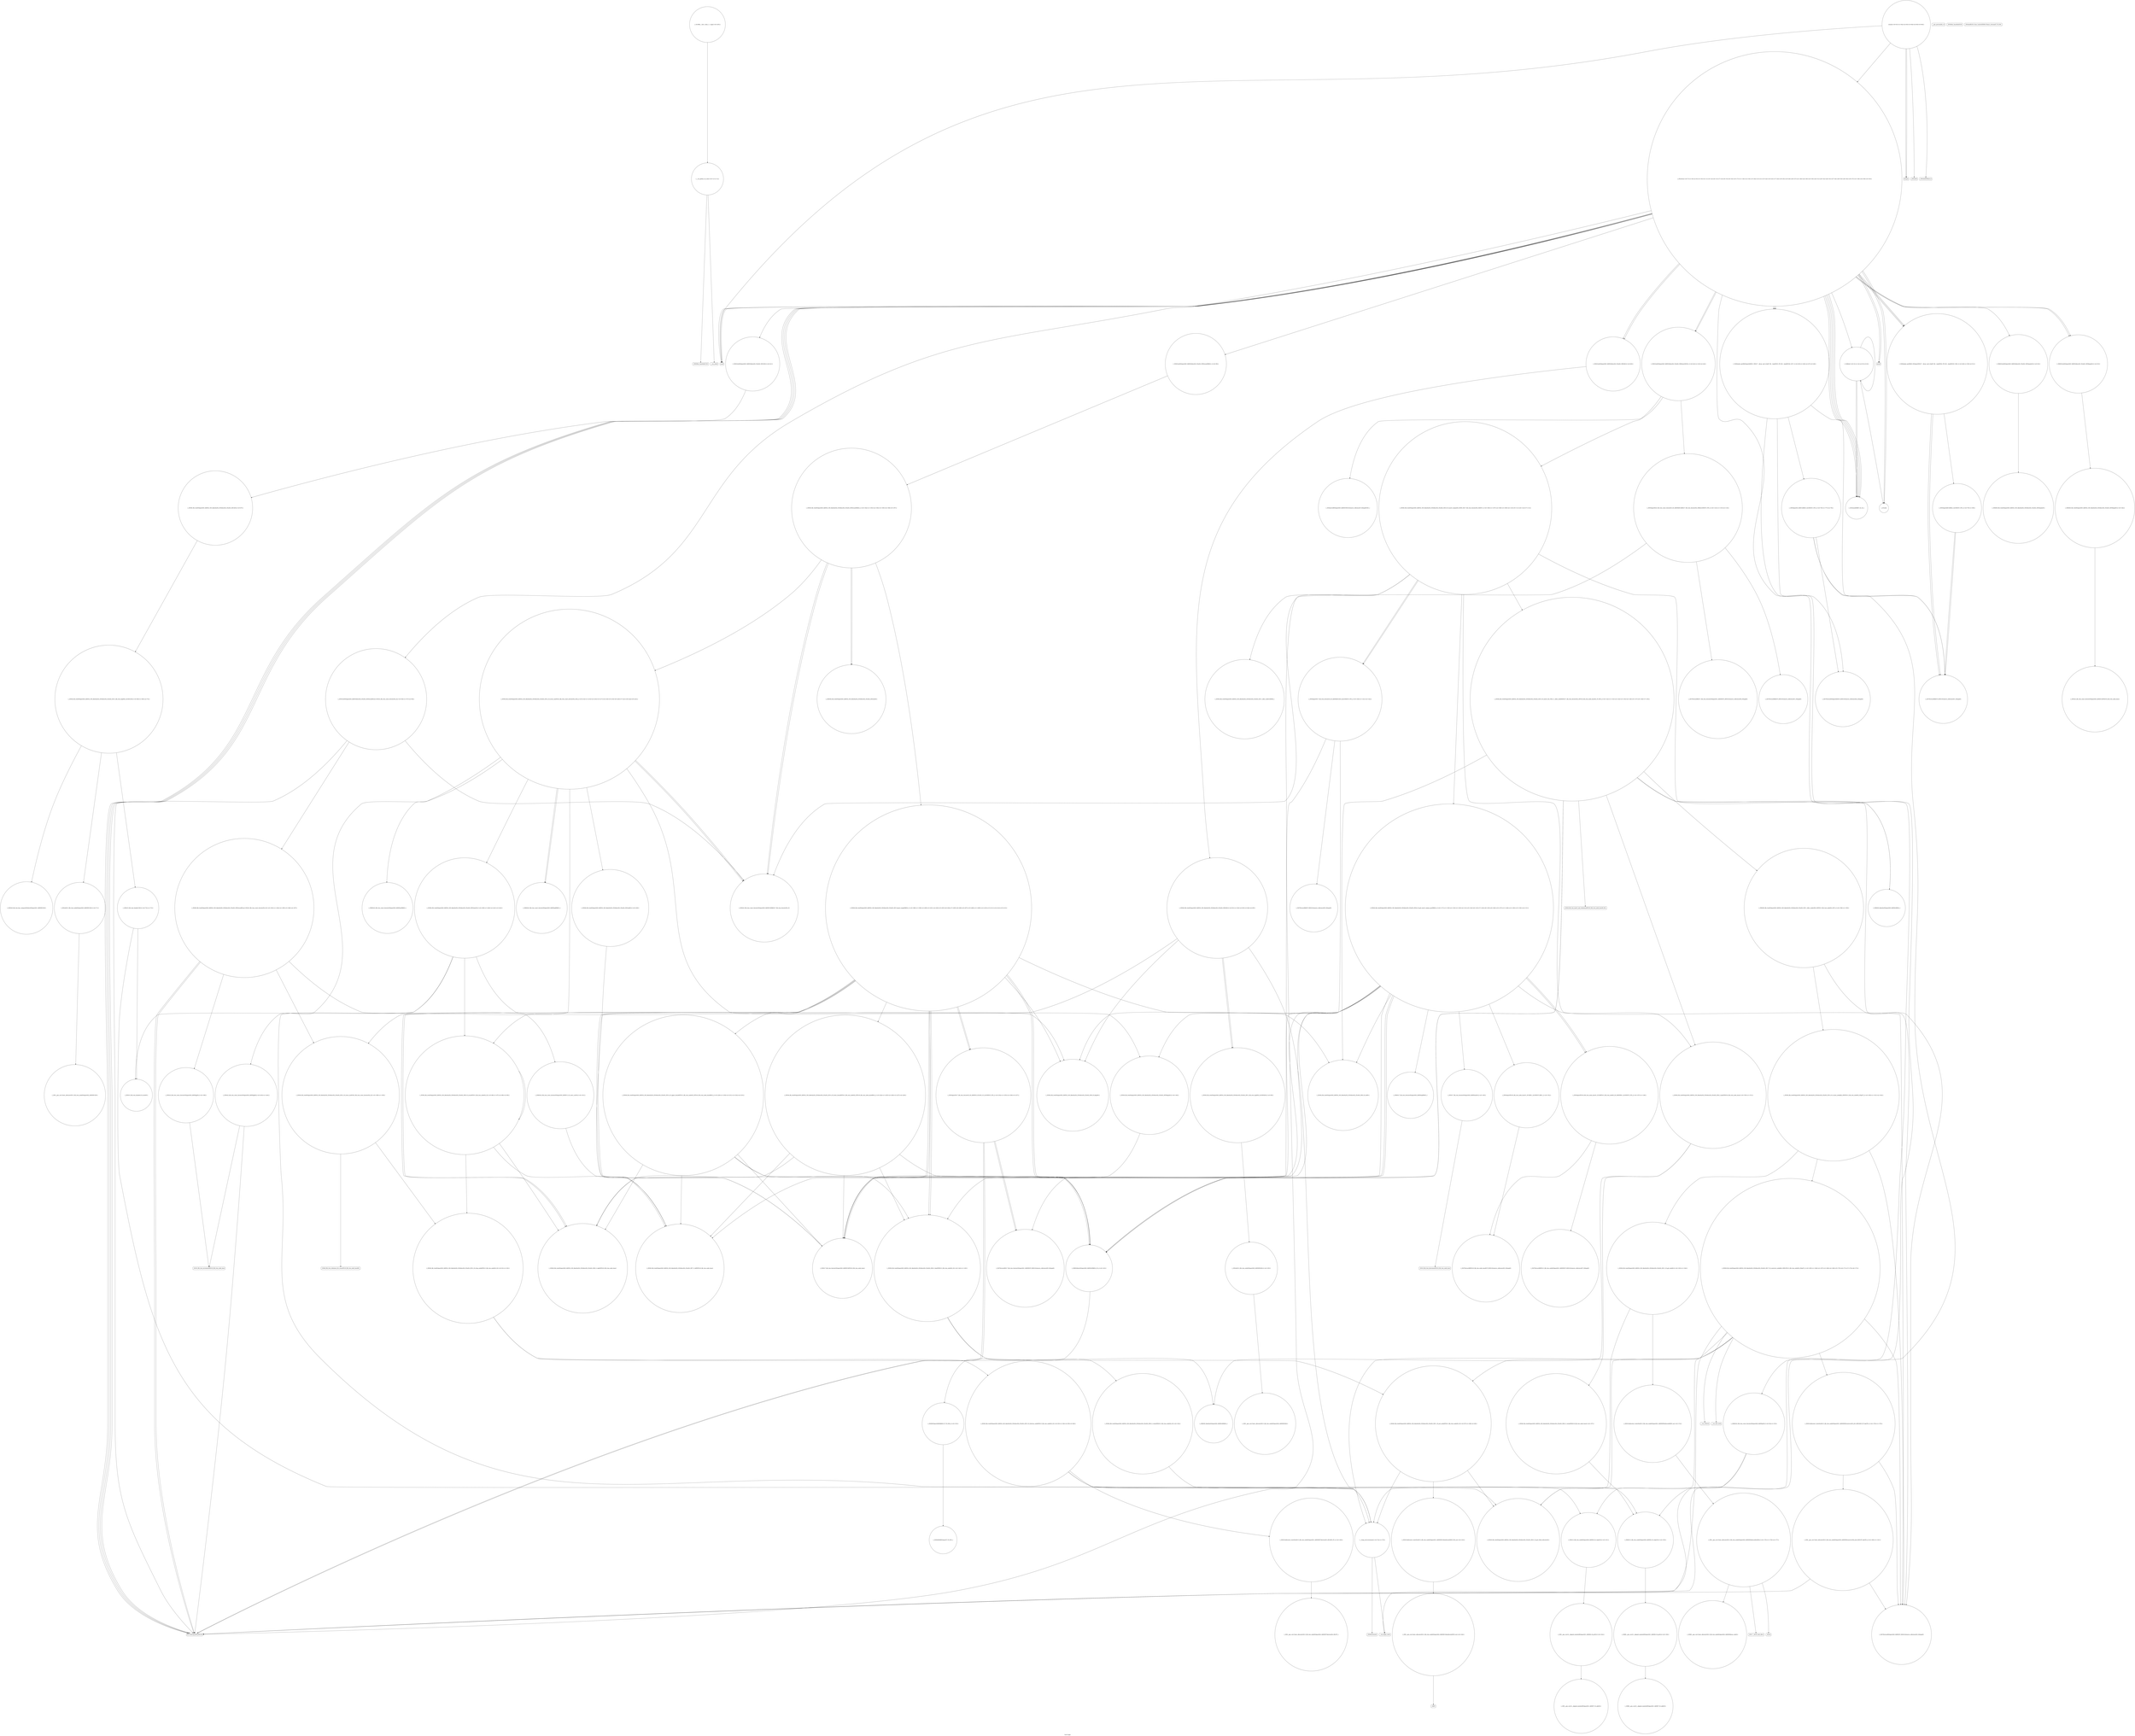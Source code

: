 digraph "Call Graph" {
	label="Call Graph";

	Node0x55f3896c4870 [shape=record,shape=circle,label="{__cxx_global_var_init|{<s0>1|<s1>2}}"];
	Node0x55f3896c4870:s0 -> Node0x55f3896c48f0[color=black];
	Node0x55f3896c4870:s1 -> Node0x55f3899d45a0[color=black];
	Node0x55f3899d8140 [shape=record,shape=circle,label="{_ZNSt8_Rb_treeISt4pairIiS0_IiiEES2_St9_IdentityIS2_ESt4lessIS2_ESaIS2_EE8_S_valueEPKSt18_Rb_tree_node_base|{<s0>157}}"];
	Node0x55f3899d8140:s0 -> Node0x55f3899d7e40[color=black];
	Node0x55f3899d47a0 [shape=record,shape=circle,label="{_Z5solvei|{<s0>7|<s1>8|<s2>9|<s3>10|<s4>11|<s5>12|<s6>13|<s7>14|<s8>15|<s9>16|<s10>17|<s11>18|<s12>19|<s13>20|<s14>21|<s15>22|<s16>23|<s17>24|<s18>25|<s19>26|<s20>27|<s21>28|<s22>29|<s23>30|<s24>31|<s25>32|<s26>33|<s27>34|<s28>35|<s29>36|<s30>37|<s31>38|<s32>39|<s33>40}}"];
	Node0x55f3899d47a0:s0 -> Node0x55f3899d4820[color=black];
	Node0x55f3899d47a0:s1 -> Node0x55f3899d4820[color=black];
	Node0x55f3899d47a0:s2 -> Node0x55f3899d4820[color=black];
	Node0x55f3899d47a0:s3 -> Node0x55f3899d4720[color=black];
	Node0x55f3899d47a0:s4 -> Node0x55f3899d46a0[color=black];
	Node0x55f3899d47a0:s5 -> Node0x55f3899d4620[color=black];
	Node0x55f3899d47a0:s6 -> Node0x55f3899d4720[color=black];
	Node0x55f3899d47a0:s7 -> Node0x55f3899d4720[color=black];
	Node0x55f3899d47a0:s8 -> Node0x55f3899d48a0[color=black];
	Node0x55f3899d47a0:s9 -> Node0x55f3899d4920[color=black];
	Node0x55f3899d47a0:s10 -> Node0x55f3899d4aa0[color=black];
	Node0x55f3899d47a0:s11 -> Node0x55f3899d4a20[color=black];
	Node0x55f3899d47a0:s12 -> Node0x55f3899d4ba0[color=black];
	Node0x55f3899d47a0:s13 -> Node0x55f3899d49a0[color=black];
	Node0x55f3899d47a0:s14 -> Node0x55f3899d4ea0[color=black];
	Node0x55f3899d47a0:s15 -> Node0x55f3899d4c20[color=black];
	Node0x55f3899d47a0:s16 -> Node0x55f3899d4ca0[color=black];
	Node0x55f3899d47a0:s17 -> Node0x55f3899d4d20[color=black];
	Node0x55f3899d47a0:s18 -> Node0x55f3899d4ba0[color=black];
	Node0x55f3899d47a0:s19 -> Node0x55f3899d4ca0[color=black];
	Node0x55f3899d47a0:s20 -> Node0x55f3899d4da0[color=black];
	Node0x55f3899d47a0:s21 -> Node0x55f3899d4620[color=black];
	Node0x55f3899d47a0:s22 -> Node0x55f3899d4720[color=black];
	Node0x55f3899d47a0:s23 -> Node0x55f3899d4720[color=black];
	Node0x55f3899d47a0:s24 -> Node0x55f3899d4aa0[color=black];
	Node0x55f3899d47a0:s25 -> Node0x55f3899d4a20[color=black];
	Node0x55f3899d47a0:s26 -> Node0x55f3899d4ba0[color=black];
	Node0x55f3899d47a0:s27 -> Node0x55f3899d4e20[color=black];
	Node0x55f3899d47a0:s28 -> Node0x55f3899d4aa0[color=black];
	Node0x55f3899d47a0:s29 -> Node0x55f3899d4a20[color=black];
	Node0x55f3899d47a0:s30 -> Node0x55f3899d4ba0[color=black];
	Node0x55f3899d47a0:s31 -> Node0x55f3899d49a0[color=black];
	Node0x55f3899d47a0:s32 -> Node0x55f3899d48a0[color=black];
	Node0x55f3899d47a0:s33 -> Node0x55f3899d4ea0[color=black];
	Node0x55f3899d5ca0 [shape=record,shape=circle,label="{_ZN9__gnu_cxx13new_allocatorISt13_Rb_tree_nodeISt4pairIiS2_IiiEEEE8allocateEmPKv|{<s0>175|<s1>176|<s2>177}}"];
	Node0x55f3899d5ca0:s0 -> Node0x55f3899d5d20[color=black];
	Node0x55f3899d5ca0:s1 -> Node0x55f3899d5da0[color=black];
	Node0x55f3899d5ca0:s2 -> Node0x55f3899d5e20[color=black];
	Node0x55f3899d4b20 [shape=record,shape=Mrecord,label="{__gxx_personality_v0}"];
	Node0x55f3899d6020 [shape=record,shape=circle,label="{_ZN9__gnu_cxx13new_allocatorISt13_Rb_tree_nodeISt4pairIiS2_IiiEEEE9constructIS4_JS4_EEEvPT_DpOT0_|{<s0>180|<s1>181}}"];
	Node0x55f3899d6020:s0 -> Node0x55f3899d7640[color=black];
	Node0x55f3899d6020:s1 -> Node0x55f3899d4ba0[color=black];
	Node0x55f3899d4ea0 [shape=record,shape=circle,label="{_ZNSt3setISt4pairIiS0_IiiEESt4lessIS2_ESaIS2_EED2Ev|{<s0>60}}"];
	Node0x55f3899d4ea0:s0 -> Node0x55f3899d58a0[color=black];
	Node0x55f3899d63a0 [shape=record,shape=circle,label="{_ZNKSt8_Rb_treeISt4pairIiS0_IiiEES2_St9_IdentityIS2_ESt4lessIS2_ESaIS2_EE5beginEv|{<s0>182}}"];
	Node0x55f3899d63a0:s0 -> Node0x55f3899d6420[color=black];
	Node0x55f3899d5220 [shape=record,shape=circle,label="{_ZNSt8_Rb_treeISt4pairIiS0_IiiEES2_St9_IdentityIS2_ESt4lessIS2_ESaIS2_EE13_Rb_tree_implIS6_Lb1EEC2Ev|{<s0>68|<s1>69|<s2>70}}"];
	Node0x55f3899d5220:s0 -> Node0x55f3899d52a0[color=black];
	Node0x55f3899d5220:s1 -> Node0x55f3899d5320[color=black];
	Node0x55f3899d5220:s2 -> Node0x55f3899d53a0[color=black];
	Node0x55f3899d6720 [shape=record,shape=Mrecord,label="{_ZSt28_Rb_tree_rebalance_for_erasePSt18_Rb_tree_node_baseRS_}"];
	Node0x55f3899d55a0 [shape=record,shape=Mrecord,label="{__cxa_begin_catch}"];
	Node0x55f3899d6aa0 [shape=record,shape=circle,label="{_ZNSt4pairISt17_Rb_tree_iteratorIS_IiS_IiiEEES3_EC2IS3_S3_Lb1EEEOT_OT0_|{<s0>234|<s1>235|<s2>236|<s3>237}}"];
	Node0x55f3899d6aa0:s0 -> Node0x55f3899d60a0[color=black];
	Node0x55f3899d6aa0:s1 -> Node0x55f3899d4ba0[color=black];
	Node0x55f3899d6aa0:s2 -> Node0x55f3899d60a0[color=black];
	Node0x55f3899d6aa0:s3 -> Node0x55f3899d4ba0[color=black];
	Node0x55f3899d5920 [shape=record,shape=circle,label="{_ZNSt8_Rb_treeISt4pairIiS0_IiiEES2_St9_IdentityIS2_ESt4lessIS2_ESaIS2_EE8_M_eraseEPSt13_Rb_tree_nodeIS2_E|{<s0>86|<s1>87|<s2>88|<s3>89}}"];
	Node0x55f3899d5920:s0 -> Node0x55f3899d5aa0[color=black];
	Node0x55f3899d5920:s1 -> Node0x55f3899d5920[color=black];
	Node0x55f3899d5920:s2 -> Node0x55f3899d5b20[color=black];
	Node0x55f3899d5920:s3 -> Node0x55f3899d5ba0[color=black];
	Node0x55f3899d6cc0 [shape=record,shape=circle,label="{_ZNSt8_Rb_treeISt4pairIiS0_IiiEES2_St9_IdentityIS2_ESt4lessIS2_ESaIS2_EE11_M_put_nodeEPSt13_Rb_tree_nodeIS2_E|{<s0>97|<s1>98|<s2>99}}"];
	Node0x55f3899d6cc0:s0 -> Node0x55f3899d6dc0[color=black];
	Node0x55f3899d6cc0:s1 -> Node0x55f3899d7040[color=black];
	Node0x55f3899d6cc0:s2 -> Node0x55f3899d5520[color=black];
	Node0x55f3899d7040 [shape=record,shape=circle,label="{_ZNSt16allocator_traitsISaISt13_Rb_tree_nodeISt4pairIiS1_IiiEEEEE10deallocateERS5_PS4_m|{<s0>103}}"];
	Node0x55f3899d7040:s0 -> Node0x55f3899d70c0[color=black];
	Node0x55f3899d73c0 [shape=record,shape=circle,label="{_ZNSt4pairISt23_Rb_tree_const_iteratorIS_IiS_IiiEEEbEC2IRSt17_Rb_tree_iteratorIS2_ERbLb1EEEOT_OT0_|{<s0>114|<s1>115|<s2>116}}"];
	Node0x55f3899d73c0:s0 -> Node0x55f3899d61a0[color=black];
	Node0x55f3899d73c0:s1 -> Node0x55f3899d6220[color=black];
	Node0x55f3899d73c0:s2 -> Node0x55f3899d62a0[color=black];
	Node0x55f3899d7740 [shape=record,shape=circle,label="{_ZNSt17_Rb_tree_iteratorISt4pairIiS0_IiiEEEC2EPSt18_Rb_tree_node_base}"];
	Node0x55f3899d7ac0 [shape=record,shape=circle,label="{_ZNSt17_Rb_tree_iteratorISt4pairIiS0_IiiEEEmmEv|{<s0>149}}"];
	Node0x55f3899d7ac0:s0 -> Node0x55f3899d80c0[color=black];
	Node0x55f3899d7e40 [shape=record,shape=circle,label="{_ZNKSt13_Rb_tree_nodeISt4pairIiS0_IiiEEE9_M_valptrEv|{<s0>155}}"];
	Node0x55f3899d7e40:s0 -> Node0x55f3899d7ec0[color=black];
	Node0x55f3896c48f0 [shape=record,shape=Mrecord,label="{_ZNSt8ios_base4InitC1Ev}"];
	Node0x55f3899d81c0 [shape=record,shape=circle,label="{_ZNKSt8_Rb_treeISt4pairIiS0_IiiEES2_St9_IdentityIS2_ESt4lessIS2_ESaIS2_EE11_Alloc_nodeclIS2_EEPSt13_Rb_tree_nodeIS2_EOT_|{<s0>158|<s1>159}}"];
	Node0x55f3899d81c0:s0 -> Node0x55f3899d7640[color=black];
	Node0x55f3899d81c0:s1 -> Node0x55f3899d82c0[color=black];
	Node0x55f3899d4820 [shape=record,shape=Mrecord,label="{scanf}"];
	Node0x55f3899d5d20 [shape=record,shape=circle,label="{_ZNK9__gnu_cxx13new_allocatorISt13_Rb_tree_nodeISt4pairIiS2_IiiEEEE8max_sizeEv}"];
	Node0x55f3899d4ba0 [shape=record,shape=Mrecord,label="{llvm.memcpy.p0i8.p0i8.i64}"];
	Node0x55f3899d60a0 [shape=record,shape=circle,label="{_ZSt7forwardISt17_Rb_tree_iteratorISt4pairIiS1_IiiEEEEOT_RNSt16remove_referenceIS5_E4typeE}"];
	Node0x55f3899d4f20 [shape=record,shape=circle,label="{main|{<s0>61|<s1>62|<s2>63|<s3>64|<s4>65|<s5>66}}"];
	Node0x55f3899d4f20:s0 -> Node0x55f3899d4fa0[color=black];
	Node0x55f3899d4f20:s1 -> Node0x55f3899d4fa0[color=black];
	Node0x55f3899d4f20:s2 -> Node0x55f3899d4820[color=black];
	Node0x55f3899d4f20:s3 -> Node0x55f3899d47a0[color=black];
	Node0x55f3899d4f20:s4 -> Node0x55f3899d5020[color=black];
	Node0x55f3899d4f20:s5 -> Node0x55f3899d50a0[color=black];
	Node0x55f3899d6420 [shape=record,shape=circle,label="{_ZNSt23_Rb_tree_const_iteratorISt4pairIiS0_IiiEEEC2EPKSt18_Rb_tree_node_base}"];
	Node0x55f3899d52a0 [shape=record,shape=circle,label="{_ZNSaISt13_Rb_tree_nodeISt4pairIiS0_IiiEEEEC2Ev|{<s0>71}}"];
	Node0x55f3899d52a0:s0 -> Node0x55f3899d5420[color=black];
	Node0x55f3899d67a0 [shape=record,shape=circle,label="{_ZNSt8_Rb_treeISt4pairIiS0_IiiEES2_St9_IdentityIS2_ESt4lessIS2_ESaIS2_EE5eraseERKS2_|{<s0>192|<s1>193|<s2>194|<s3>195|<s4>196|<s5>197}}"];
	Node0x55f3899d67a0:s0 -> Node0x55f3899d6820[color=black];
	Node0x55f3899d67a0:s1 -> Node0x55f3899d68a0[color=black];
	Node0x55f3899d67a0:s2 -> Node0x55f3899d6220[color=black];
	Node0x55f3899d67a0:s3 -> Node0x55f3899d6220[color=black];
	Node0x55f3899d67a0:s4 -> Node0x55f3899d6920[color=black];
	Node0x55f3899d67a0:s5 -> Node0x55f3899d68a0[color=black];
	Node0x55f3899d5620 [shape=record,shape=Mrecord,label="{_ZSt9terminatev}"];
	Node0x55f3899d6b20 [shape=record,shape=circle,label="{_ZNKSt23_Rb_tree_const_iteratorISt4pairIiS0_IiiEEEeqERKS3_}"];
	Node0x55f3899d59a0 [shape=record,shape=circle,label="{_ZNSt8_Rb_treeISt4pairIiS0_IiiEES2_St9_IdentityIS2_ESt4lessIS2_ESaIS2_EE8_M_beginEv}"];
	Node0x55f3899d6d40 [shape=record,shape=circle,label="{_ZNSt16allocator_traitsISaISt13_Rb_tree_nodeISt4pairIiS1_IiiEEEEE7destroyIS3_EEvRS5_PT_|{<s0>100}}"];
	Node0x55f3899d6d40:s0 -> Node0x55f3899d6ec0[color=black];
	Node0x55f3899d70c0 [shape=record,shape=circle,label="{_ZN9__gnu_cxx13new_allocatorISt13_Rb_tree_nodeISt4pairIiS2_IiiEEEE10deallocateEPS5_m|{<s0>104}}"];
	Node0x55f3899d70c0:s0 -> Node0x55f3899d7140[color=black];
	Node0x55f3899d7440 [shape=record,shape=circle,label="{_ZNSt8_Rb_treeISt4pairIiS0_IiiEES2_St9_IdentityIS2_ESt4lessIS2_ESaIS2_EE24_M_get_insert_unique_posERKS2_|{<s0>117|<s1>118|<s2>119|<s3>120|<s4>121|<s5>122|<s6>123|<s7>124|<s8>125|<s9>126|<s10>127|<s11>128|<s12>129|<s13>130|<s14>131}}"];
	Node0x55f3899d7440:s0 -> Node0x55f3899d59a0[color=black];
	Node0x55f3899d7440:s1 -> Node0x55f3899d77c0[color=black];
	Node0x55f3899d7440:s2 -> Node0x55f3899d78c0[color=black];
	Node0x55f3899d7440:s3 -> Node0x55f3899d7840[color=black];
	Node0x55f3899d7440:s4 -> Node0x55f3899d5b20[color=black];
	Node0x55f3899d7440:s5 -> Node0x55f3899d5aa0[color=black];
	Node0x55f3899d7440:s6 -> Node0x55f3899d7740[color=black];
	Node0x55f3899d7440:s7 -> Node0x55f3899d79c0[color=black];
	Node0x55f3899d7440:s8 -> Node0x55f3899d7940[color=black];
	Node0x55f3899d7440:s9 -> Node0x55f3899d7a40[color=black];
	Node0x55f3899d7440:s10 -> Node0x55f3899d7ac0[color=black];
	Node0x55f3899d7440:s11 -> Node0x55f3899d7b40[color=black];
	Node0x55f3899d7440:s12 -> Node0x55f3899d7840[color=black];
	Node0x55f3899d7440:s13 -> Node0x55f3899d7a40[color=black];
	Node0x55f3899d7440:s14 -> Node0x55f3899d7bc0[color=black];
	Node0x55f3899d77c0 [shape=record,shape=circle,label="{_ZNSt8_Rb_treeISt4pairIiS0_IiiEES2_St9_IdentityIS2_ESt4lessIS2_ESaIS2_EE6_M_endEv}"];
	Node0x55f3899d7b40 [shape=record,shape=circle,label="{_ZNSt8_Rb_treeISt4pairIiS0_IiiEES2_St9_IdentityIS2_ESt4lessIS2_ESaIS2_EE6_S_keyEPKSt18_Rb_tree_node_base|{<s0>150|<s1>151}}"];
	Node0x55f3899d7b40:s0 -> Node0x55f3899d8140[color=black];
	Node0x55f3899d7b40:s1 -> Node0x55f3899d7d40[color=black];
	Node0x55f3899d7ec0 [shape=record,shape=circle,label="{_ZNK9__gnu_cxx16__aligned_membufISt4pairIiS1_IiiEEE6_M_ptrEv|{<s0>156}}"];
	Node0x55f3899d7ec0:s0 -> Node0x55f3899d7f40[color=black];
	Node0x55f3899d4520 [shape=record,shape=Mrecord,label="{_ZNSt8ios_base4InitD1Ev}"];
	Node0x55f3899d8240 [shape=record,shape=Mrecord,label="{_ZSt29_Rb_tree_insert_and_rebalancebPSt18_Rb_tree_node_baseS0_RS_}"];
	Node0x55f3899d48a0 [shape=record,shape=Mrecord,label="{printf}"];
	Node0x55f3899d5da0 [shape=record,shape=Mrecord,label="{_ZSt17__throw_bad_allocv}"];
	Node0x55f3899d4c20 [shape=record,shape=circle,label="{_ZNKSt3setISt4pairIiS0_IiiEESt4lessIS2_ESaIS2_EE5emptyEv|{<s0>52}}"];
	Node0x55f3899d4c20:s0 -> Node0x55f3899d6320[color=black];
	Node0x55f3899d6120 [shape=record,shape=circle,label="{_ZSt7forwardIbEOT_RNSt16remove_referenceIS0_E4typeE}"];
	Node0x55f3899d4fa0 [shape=record,shape=Mrecord,label="{freopen}"];
	Node0x55f3899d64a0 [shape=record,shape=circle,label="{_ZNSt8_Rb_treeISt4pairIiS0_IiiEES2_St9_IdentityIS2_ESt4lessIS2_ESaIS2_EE5eraseB5cxx11ESt23_Rb_tree_const_iteratorIS2_E|{<s0>183|<s1>184|<s2>185|<s3>186|<s4>187}}"];
	Node0x55f3899d64a0:s0 -> Node0x55f3899d4ba0[color=black];
	Node0x55f3899d64a0:s1 -> Node0x55f3899d6520[color=black];
	Node0x55f3899d64a0:s2 -> Node0x55f3899d4ba0[color=black];
	Node0x55f3899d64a0:s3 -> Node0x55f3899d65a0[color=black];
	Node0x55f3899d64a0:s4 -> Node0x55f3899d6620[color=black];
	Node0x55f3899d5320 [shape=record,shape=circle,label="{_ZNSt20_Rb_tree_key_compareISt4lessISt4pairIiS1_IiiEEEEC2Ev}"];
	Node0x55f3899d6820 [shape=record,shape=circle,label="{_ZNSt8_Rb_treeISt4pairIiS0_IiiEES2_St9_IdentityIS2_ESt4lessIS2_ESaIS2_EE11equal_rangeERKS2_|{<s0>198|<s1>199|<s2>200|<s3>201|<s4>202|<s5>203|<s6>204|<s7>205|<s8>206|<s9>207|<s10>208|<s11>209|<s12>210|<s13>211|<s14>212|<s15>213}}"];
	Node0x55f3899d6820:s0 -> Node0x55f3899d59a0[color=black];
	Node0x55f3899d6820:s1 -> Node0x55f3899d77c0[color=black];
	Node0x55f3899d6820:s2 -> Node0x55f3899d78c0[color=black];
	Node0x55f3899d6820:s3 -> Node0x55f3899d7840[color=black];
	Node0x55f3899d6820:s4 -> Node0x55f3899d5aa0[color=black];
	Node0x55f3899d6820:s5 -> Node0x55f3899d78c0[color=black];
	Node0x55f3899d6820:s6 -> Node0x55f3899d7840[color=black];
	Node0x55f3899d6820:s7 -> Node0x55f3899d5b20[color=black];
	Node0x55f3899d6820:s8 -> Node0x55f3899d5b20[color=black];
	Node0x55f3899d6820:s9 -> Node0x55f3899d5aa0[color=black];
	Node0x55f3899d6820:s10 -> Node0x55f3899d69a0[color=black];
	Node0x55f3899d6820:s11 -> Node0x55f3899d6a20[color=black];
	Node0x55f3899d6820:s12 -> Node0x55f3899d6aa0[color=black];
	Node0x55f3899d6820:s13 -> Node0x55f3899d7740[color=black];
	Node0x55f3899d6820:s14 -> Node0x55f3899d7740[color=black];
	Node0x55f3899d6820:s15 -> Node0x55f3899d6aa0[color=black];
	Node0x55f3899d56a0 [shape=record,shape=circle,label="{_ZSt7forwardIRiEOT_RNSt16remove_referenceIS1_E4typeE}"];
	Node0x55f3899d6ba0 [shape=record,shape=circle,label="{_ZNSt8_Rb_treeISt4pairIiS0_IiiEES2_St9_IdentityIS2_ESt4lessIS2_ESaIS2_EE3endEv|{<s0>238}}"];
	Node0x55f3899d6ba0:s0 -> Node0x55f3899d7740[color=black];
	Node0x55f3899d5a20 [shape=record,shape=circle,label="{_ZNSt8_Rb_treeISt4pairIiS0_IiiEES2_St9_IdentityIS2_ESt4lessIS2_ESaIS2_EE13_Rb_tree_implIS6_Lb1EED2Ev|{<s0>90}}"];
	Node0x55f3899d5a20:s0 -> Node0x55f3899d71c0[color=black];
	Node0x55f3899d6dc0 [shape=record,shape=circle,label="{_ZNSt8_Rb_treeISt4pairIiS0_IiiEES2_St9_IdentityIS2_ESt4lessIS2_ESaIS2_EE21_M_get_Node_allocatorEv}"];
	Node0x55f3899d7140 [shape=record,shape=Mrecord,label="{_ZdlPv}"];
	Node0x55f3899d74c0 [shape=record,shape=circle,label="{_ZNKSt9_IdentityISt4pairIiS0_IiiEEEclERS2_}"];
	Node0x55f3899d7840 [shape=record,shape=circle,label="{_ZNKSt4lessISt4pairIiS0_IiiEEEclERKS2_S5_|{<s0>143}}"];
	Node0x55f3899d7840:s0 -> Node0x55f3899d7c40[color=black];
	Node0x55f3899d7bc0 [shape=record,shape=circle,label="{_ZNSt4pairIPSt18_Rb_tree_node_baseS1_EC2IRS1_Lb1EEEOT_RKS1_|{<s0>152}}"];
	Node0x55f3899d7bc0:s0 -> Node0x55f3899d8040[color=black];
	Node0x55f3899d7f40 [shape=record,shape=circle,label="{_ZNK9__gnu_cxx16__aligned_membufISt4pairIiS1_IiiEEE7_M_addrEv}"];
	Node0x55f3899d45a0 [shape=record,shape=Mrecord,label="{__cxa_atexit}"];
	Node0x55f3899d82c0 [shape=record,shape=circle,label="{_ZNSt8_Rb_treeISt4pairIiS0_IiiEES2_St9_IdentityIS2_ESt4lessIS2_ESaIS2_EE14_M_create_nodeIJS2_EEEPSt13_Rb_tree_nodeIS2_EDpOT_|{<s0>160|<s1>161|<s2>162}}"];
	Node0x55f3899d82c0:s0 -> Node0x55f3899d8340[color=black];
	Node0x55f3899d82c0:s1 -> Node0x55f3899d7640[color=black];
	Node0x55f3899d82c0:s2 -> Node0x55f3899d83c0[color=black];
	Node0x55f3899d4920 [shape=record,shape=circle,label="{_ZNSt3setISt4pairIiS0_IiiEESt4lessIS2_ESaIS2_EEC2Ev|{<s0>41}}"];
	Node0x55f3899d4920:s0 -> Node0x55f3899d51a0[color=black];
	Node0x55f3899d5e20 [shape=record,shape=Mrecord,label="{_Znwm}"];
	Node0x55f3899d4ca0 [shape=record,shape=circle,label="{_ZNKSt3setISt4pairIiS0_IiiEESt4lessIS2_ESaIS2_EE5beginEv|{<s0>53}}"];
	Node0x55f3899d4ca0:s0 -> Node0x55f3899d63a0[color=black];
	Node0x55f3899d61a0 [shape=record,shape=circle,label="{_ZSt7forwardIRSt17_Rb_tree_iteratorISt4pairIiS1_IiiEEEEOT_RNSt16remove_referenceIS6_E4typeE}"];
	Node0x55f3899d5020 [shape=record,shape=Mrecord,label="{_ZNSolsEi}"];
	Node0x55f3899d6520 [shape=record,shape=circle,label="{_ZNSt23_Rb_tree_const_iteratorISt4pairIiS0_IiiEEEppEv|{<s0>188}}"];
	Node0x55f3899d6520:s0 -> Node0x55f3899d66a0[color=black];
	Node0x55f3899d53a0 [shape=record,shape=circle,label="{_ZNSt15_Rb_tree_headerC2Ev|{<s0>72|<s1>73}}"];
	Node0x55f3899d53a0:s0 -> Node0x55f3899d54a0[color=black];
	Node0x55f3899d53a0:s1 -> Node0x55f3899d5520[color=black];
	Node0x55f3899d68a0 [shape=record,shape=circle,label="{_ZNKSt8_Rb_treeISt4pairIiS0_IiiEES2_St9_IdentityIS2_ESt4lessIS2_ESaIS2_EE4sizeEv}"];
	Node0x55f3899d5720 [shape=record,shape=circle,label="{_ZSt7forwardISt4pairIiiEEOT_RNSt16remove_referenceIS2_E4typeE}"];
	Node0x55f3899da460 [shape=record,shape=circle,label="{_ZNSt8_Rb_treeISt4pairIiS0_IiiEES2_St9_IdentityIS2_ESt4lessIS2_ESaIS2_EE5clearEv|{<s0>239|<s1>240|<s2>241|<s3>242}}"];
	Node0x55f3899da460:s0 -> Node0x55f3899d59a0[color=black];
	Node0x55f3899da460:s1 -> Node0x55f3899d5920[color=black];
	Node0x55f3899da460:s2 -> Node0x55f3899d54a0[color=black];
	Node0x55f3899da460:s3 -> Node0x55f3899d5520[color=black];
	Node0x55f3899d5aa0 [shape=record,shape=circle,label="{_ZNSt8_Rb_treeISt4pairIiS0_IiiEES2_St9_IdentityIS2_ESt4lessIS2_ESaIS2_EE8_S_rightEPSt18_Rb_tree_node_base}"];
	Node0x55f3899d6e40 [shape=record,shape=circle,label="{_ZNSt13_Rb_tree_nodeISt4pairIiS0_IiiEEE9_M_valptrEv|{<s0>101}}"];
	Node0x55f3899d6e40:s0 -> Node0x55f3899d6f40[color=black];
	Node0x55f3899d71c0 [shape=record,shape=circle,label="{_ZNSaISt13_Rb_tree_nodeISt4pairIiS0_IiiEEEED2Ev|{<s0>105}}"];
	Node0x55f3899d71c0:s0 -> Node0x55f3899d7240[color=black];
	Node0x55f3899d7540 [shape=record,shape=circle,label="{_ZNSt8_Rb_treeISt4pairIiS0_IiiEES2_St9_IdentityIS2_ESt4lessIS2_ESaIS2_EE11_Alloc_nodeC2ERS8_}"];
	Node0x55f3899d78c0 [shape=record,shape=circle,label="{_ZNSt8_Rb_treeISt4pairIiS0_IiiEES2_St9_IdentityIS2_ESt4lessIS2_ESaIS2_EE6_S_keyEPKSt13_Rb_tree_nodeIS2_E|{<s0>144|<s1>145}}"];
	Node0x55f3899d78c0:s0 -> Node0x55f3899d7dc0[color=black];
	Node0x55f3899d78c0:s1 -> Node0x55f3899d7d40[color=black];
	Node0x55f3899d7c40 [shape=record,shape=circle,label="{_ZStltIiSt4pairIiiEEbRKS0_IT_T0_ES6_|{<s0>153}}"];
	Node0x55f3899d7c40:s0 -> Node0x55f3899d7cc0[color=black];
	Node0x55f3899d7fc0 [shape=record,shape=circle,label="{_ZSt7forwardIRPSt13_Rb_tree_nodeISt4pairIiS1_IiiEEEEOT_RNSt16remove_referenceIS7_E4typeE}"];
	Node0x55f3899d4620 [shape=record,shape=circle,label="{_Z3valii}"];
	Node0x55f3899d8340 [shape=record,shape=circle,label="{_ZNSt8_Rb_treeISt4pairIiS0_IiiEES2_St9_IdentityIS2_ESt4lessIS2_ESaIS2_EE11_M_get_nodeEv|{<s0>163|<s1>164}}"];
	Node0x55f3899d8340:s0 -> Node0x55f3899d6dc0[color=black];
	Node0x55f3899d8340:s1 -> Node0x55f3899d5c20[color=black];
	Node0x55f3899d49a0 [shape=record,shape=circle,label="{_ZNSt3setISt4pairIiS0_IiiEESt4lessIS2_ESaIS2_EE6insertEOS2_|{<s0>42|<s1>43|<s2>44}}"];
	Node0x55f3899d49a0:s0 -> Node0x55f3899d7340[color=black];
	Node0x55f3899d49a0:s1 -> Node0x55f3899d72c0[color=black];
	Node0x55f3899d49a0:s2 -> Node0x55f3899d73c0[color=black];
	Node0x55f3899d5ea0 [shape=record,shape=circle,label="{_ZNSt16allocator_traitsISaISt13_Rb_tree_nodeISt4pairIiS1_IiiEEEEE9constructIS3_JS3_EEEvRS5_PT_DpOT0_|{<s0>178|<s1>179}}"];
	Node0x55f3899d5ea0:s0 -> Node0x55f3899d7640[color=black];
	Node0x55f3899d5ea0:s1 -> Node0x55f3899d6020[color=black];
	Node0x55f3899d4d20 [shape=record,shape=circle,label="{_ZNKSt23_Rb_tree_const_iteratorISt4pairIiS0_IiiEEEptEv|{<s0>54|<s1>55}}"];
	Node0x55f3899d4d20:s0 -> Node0x55f3899d7e40[color=black];
	Node0x55f3899d4d20:s1 -> Node0x55f3899d5520[color=black];
	Node0x55f3899d6220 [shape=record,shape=circle,label="{_ZNSt23_Rb_tree_const_iteratorISt4pairIiS0_IiiEEEC2ERKSt17_Rb_tree_iteratorIS2_E}"];
	Node0x55f3899d50a0 [shape=record,shape=Mrecord,label="{_ZNSolsEPFRSoS_E}"];
	Node0x55f3899d65a0 [shape=record,shape=circle,label="{_ZNSt8_Rb_treeISt4pairIiS0_IiiEES2_St9_IdentityIS2_ESt4lessIS2_ESaIS2_EE12_M_erase_auxESt23_Rb_tree_const_iteratorIS2_E|{<s0>189|<s1>190}}"];
	Node0x55f3899d65a0:s0 -> Node0x55f3899d6720[color=black];
	Node0x55f3899d65a0:s1 -> Node0x55f3899d5ba0[color=black];
	Node0x55f3899d5420 [shape=record,shape=circle,label="{_ZN9__gnu_cxx13new_allocatorISt13_Rb_tree_nodeISt4pairIiS2_IiiEEEEC2Ev}"];
	Node0x55f3899d6920 [shape=record,shape=circle,label="{_ZNSt8_Rb_treeISt4pairIiS0_IiiEES2_St9_IdentityIS2_ESt4lessIS2_ESaIS2_EE12_M_erase_auxESt23_Rb_tree_const_iteratorIS2_ESA_|{<s0>214|<s1>215|<s2>216|<s3>217|<s4>218|<s5>219|<s6>220|<s7>221|<s8>222|<s9>223}}"];
	Node0x55f3899d6920:s0 -> Node0x55f3899d79c0[color=black];
	Node0x55f3899d6920:s1 -> Node0x55f3899d6220[color=black];
	Node0x55f3899d6920:s2 -> Node0x55f3899d6b20[color=black];
	Node0x55f3899d6920:s3 -> Node0x55f3899d6ba0[color=black];
	Node0x55f3899d6920:s4 -> Node0x55f3899d6220[color=black];
	Node0x55f3899d6920:s5 -> Node0x55f3899d6b20[color=black];
	Node0x55f3899d6920:s6 -> Node0x55f3899da460[color=black];
	Node0x55f3899d6920:s7 -> Node0x55f3899da4e0[color=black];
	Node0x55f3899d6920:s8 -> Node0x55f3899da560[color=black];
	Node0x55f3899d6920:s9 -> Node0x55f3899d65a0[color=black];
	Node0x55f3899d57a0 [shape=record,shape=circle,label="{_ZNSt4pairIiS_IiiEEC2IRiS0_Lb1EEEOT_OT0_|{<s0>76|<s1>77|<s2>78}}"];
	Node0x55f3899d57a0:s0 -> Node0x55f3899d56a0[color=black];
	Node0x55f3899d57a0:s1 -> Node0x55f3899d5720[color=black];
	Node0x55f3899d57a0:s2 -> Node0x55f3899d4ba0[color=black];
	Node0x55f3899da4e0 [shape=record,shape=circle,label="{_ZNKSt23_Rb_tree_const_iteratorISt4pairIiS0_IiiEEEneERKS3_}"];
	Node0x55f3899d5b20 [shape=record,shape=circle,label="{_ZNSt8_Rb_treeISt4pairIiS0_IiiEES2_St9_IdentityIS2_ESt4lessIS2_ESaIS2_EE7_S_leftEPSt18_Rb_tree_node_base}"];
	Node0x55f3899d6ec0 [shape=record,shape=circle,label="{_ZN9__gnu_cxx13new_allocatorISt13_Rb_tree_nodeISt4pairIiS2_IiiEEEE7destroyIS4_EEvPT_}"];
	Node0x55f3899d7240 [shape=record,shape=circle,label="{_ZN9__gnu_cxx13new_allocatorISt13_Rb_tree_nodeISt4pairIiS2_IiiEEEED2Ev}"];
	Node0x55f3899d75c0 [shape=record,shape=circle,label="{_ZNSt8_Rb_treeISt4pairIiS0_IiiEES2_St9_IdentityIS2_ESt4lessIS2_ESaIS2_EE10_M_insert_IS2_NS8_11_Alloc_nodeEEESt17_Rb_tree_iteratorIS2_EPSt18_Rb_tree_node_baseSE_OT_RT0_|{<s0>132|<s1>133|<s2>134|<s3>135|<s4>136|<s5>137|<s6>138|<s7>139}}"];
	Node0x55f3899d75c0:s0 -> Node0x55f3899d77c0[color=black];
	Node0x55f3899d75c0:s1 -> Node0x55f3899d74c0[color=black];
	Node0x55f3899d75c0:s2 -> Node0x55f3899d7b40[color=black];
	Node0x55f3899d75c0:s3 -> Node0x55f3899d7840[color=black];
	Node0x55f3899d75c0:s4 -> Node0x55f3899d7640[color=black];
	Node0x55f3899d75c0:s5 -> Node0x55f3899d81c0[color=black];
	Node0x55f3899d75c0:s6 -> Node0x55f3899d8240[color=black];
	Node0x55f3899d75c0:s7 -> Node0x55f3899d7740[color=black];
	Node0x55f3899d7940 [shape=record,shape=circle,label="{_ZNKSt17_Rb_tree_iteratorISt4pairIiS0_IiiEEEeqERKS3_}"];
	Node0x55f3899d7cc0 [shape=record,shape=circle,label="{_ZStltIiiEbRKSt4pairIT_T0_ES5_}"];
	Node0x55f3899d8040 [shape=record,shape=circle,label="{_ZSt7forwardIRPSt18_Rb_tree_node_baseEOT_RNSt16remove_referenceIS3_E4typeE}"];
	Node0x55f3899d46a0 [shape=record,shape=circle,label="{_Z3dfsii|{<s0>3|<s1>4|<s2>5|<s3>6}}"];
	Node0x55f3899d46a0:s0 -> Node0x55f3899d4620[color=black];
	Node0x55f3899d46a0:s1 -> Node0x55f3899d4720[color=black];
	Node0x55f3899d46a0:s2 -> Node0x55f3899d4720[color=black];
	Node0x55f3899d46a0:s3 -> Node0x55f3899d46a0[color=black];
	Node0x55f3899d83c0 [shape=record,shape=circle,label="{_ZNSt8_Rb_treeISt4pairIiS0_IiiEES2_St9_IdentityIS2_ESt4lessIS2_ESaIS2_EE17_M_construct_nodeIJS2_EEEvPSt13_Rb_tree_nodeIS2_EDpOT_|{<s0>165|<s1>166|<s2>167|<s3>168|<s4>169|<s5>170|<s6>171|<s7>172|<s8>173}}"];
	Node0x55f3899d83c0:s0 -> Node0x55f3899d6dc0[color=black];
	Node0x55f3899d83c0:s1 -> Node0x55f3899d6e40[color=black];
	Node0x55f3899d83c0:s2 -> Node0x55f3899d7640[color=black];
	Node0x55f3899d83c0:s3 -> Node0x55f3899d5ea0[color=black];
	Node0x55f3899d83c0:s4 -> Node0x55f3899d55a0[color=black];
	Node0x55f3899d83c0:s5 -> Node0x55f3899d6cc0[color=black];
	Node0x55f3899d83c0:s6 -> Node0x55f3899d5f20[color=black];
	Node0x55f3899d83c0:s7 -> Node0x55f3899d5fa0[color=black];
	Node0x55f3899d83c0:s8 -> Node0x55f3899d5520[color=black];
	Node0x55f3899d4a20 [shape=record,shape=circle,label="{_ZSt9make_pairIRiSt4pairIiiEES1_INSt17__decay_and_stripIT_E6__typeENS3_IT0_E6__typeEEOS4_OS7_|{<s0>45|<s1>46|<s2>47|<s3>48}}"];
	Node0x55f3899d4a20:s0 -> Node0x55f3899d56a0[color=black];
	Node0x55f3899d4a20:s1 -> Node0x55f3899d5720[color=black];
	Node0x55f3899d4a20:s2 -> Node0x55f3899d57a0[color=black];
	Node0x55f3899d4a20:s3 -> Node0x55f3899d4ba0[color=black];
	Node0x55f3899d5f20 [shape=record,shape=Mrecord,label="{__cxa_rethrow}"];
	Node0x55f3899d4da0 [shape=record,shape=circle,label="{_ZNSt3setISt4pairIiS0_IiiEESt4lessIS2_ESaIS2_EE5eraseB5cxx11ESt23_Rb_tree_const_iteratorIS2_E|{<s0>56|<s1>57|<s2>58}}"];
	Node0x55f3899d4da0:s0 -> Node0x55f3899d4ba0[color=black];
	Node0x55f3899d4da0:s1 -> Node0x55f3899d64a0[color=black];
	Node0x55f3899d4da0:s2 -> Node0x55f3899d6220[color=black];
	Node0x55f3899d62a0 [shape=record,shape=circle,label="{_ZSt7forwardIRbEOT_RNSt16remove_referenceIS1_E4typeE}"];
	Node0x55f3899d5120 [shape=record,shape=Mrecord,label="{_ZSt4endlIcSt11char_traitsIcEERSt13basic_ostreamIT_T0_ES6_}"];
	Node0x55f3899d6620 [shape=record,shape=circle,label="{_ZNKSt23_Rb_tree_const_iteratorISt4pairIiS0_IiiEEE13_M_const_castEv|{<s0>191}}"];
	Node0x55f3899d6620:s0 -> Node0x55f3899d7740[color=black];
	Node0x55f3899d54a0 [shape=record,shape=circle,label="{_ZNSt15_Rb_tree_header8_M_resetEv}"];
	Node0x55f3899d69a0 [shape=record,shape=circle,label="{_ZNSt8_Rb_treeISt4pairIiS0_IiiEES2_St9_IdentityIS2_ESt4lessIS2_ESaIS2_EE14_M_lower_boundEPSt13_Rb_tree_nodeIS2_EPSt18_Rb_tree_node_baseRKS2_|{<s0>224|<s1>225|<s2>226|<s3>227|<s4>228}}"];
	Node0x55f3899d69a0:s0 -> Node0x55f3899d78c0[color=black];
	Node0x55f3899d69a0:s1 -> Node0x55f3899d7840[color=black];
	Node0x55f3899d69a0:s2 -> Node0x55f3899d5b20[color=black];
	Node0x55f3899d69a0:s3 -> Node0x55f3899d5aa0[color=black];
	Node0x55f3899d69a0:s4 -> Node0x55f3899d7740[color=black];
	Node0x55f3899d5820 [shape=record,shape=circle,label="{_ZNSt4pairIiiEC2IRiS2_Lb1EEEOT_OT0_|{<s0>79|<s1>80}}"];
	Node0x55f3899d5820:s0 -> Node0x55f3899d56a0[color=black];
	Node0x55f3899d5820:s1 -> Node0x55f3899d56a0[color=black];
	Node0x55f3899da560 [shape=record,shape=circle,label="{_ZNSt23_Rb_tree_const_iteratorISt4pairIiS0_IiiEEEppEi|{<s0>243|<s1>244}}"];
	Node0x55f3899da560:s0 -> Node0x55f3899d4ba0[color=black];
	Node0x55f3899da560:s1 -> Node0x55f3899d66a0[color=black];
	Node0x55f3899d5ba0 [shape=record,shape=circle,label="{_ZNSt8_Rb_treeISt4pairIiS0_IiiEES2_St9_IdentityIS2_ESt4lessIS2_ESaIS2_EE12_M_drop_nodeEPSt13_Rb_tree_nodeIS2_E|{<s0>91|<s1>92}}"];
	Node0x55f3899d5ba0:s0 -> Node0x55f3899d6c40[color=black];
	Node0x55f3899d5ba0:s1 -> Node0x55f3899d6cc0[color=black];
	Node0x55f3899d6f40 [shape=record,shape=circle,label="{_ZN9__gnu_cxx16__aligned_membufISt4pairIiS1_IiiEEE6_M_ptrEv|{<s0>102}}"];
	Node0x55f3899d6f40:s0 -> Node0x55f3899d6fc0[color=black];
	Node0x55f3899d72c0 [shape=record,shape=circle,label="{_ZNSt8_Rb_treeISt4pairIiS0_IiiEES2_St9_IdentityIS2_ESt4lessIS2_ESaIS2_EE16_M_insert_uniqueIS2_EES0_ISt17_Rb_tree_iteratorIS2_EbEOT_|{<s0>106|<s1>107|<s2>108|<s3>109|<s4>110|<s5>111|<s6>112|<s7>113}}"];
	Node0x55f3899d72c0:s0 -> Node0x55f3899d74c0[color=black];
	Node0x55f3899d72c0:s1 -> Node0x55f3899d7440[color=black];
	Node0x55f3899d72c0:s2 -> Node0x55f3899d7540[color=black];
	Node0x55f3899d72c0:s3 -> Node0x55f3899d7640[color=black];
	Node0x55f3899d72c0:s4 -> Node0x55f3899d75c0[color=black];
	Node0x55f3899d72c0:s5 -> Node0x55f3899d76c0[color=black];
	Node0x55f3899d72c0:s6 -> Node0x55f3899d7740[color=black];
	Node0x55f3899d72c0:s7 -> Node0x55f3899d76c0[color=black];
	Node0x55f3899d7640 [shape=record,shape=circle,label="{_ZSt7forwardISt4pairIiS0_IiiEEEOT_RNSt16remove_referenceIS3_E4typeE}"];
	Node0x55f3899d79c0 [shape=record,shape=circle,label="{_ZNSt8_Rb_treeISt4pairIiS0_IiiEES2_St9_IdentityIS2_ESt4lessIS2_ESaIS2_EE5beginEv|{<s0>146}}"];
	Node0x55f3899d79c0:s0 -> Node0x55f3899d7740[color=black];
	Node0x55f3899d7d40 [shape=record,shape=circle,label="{_ZNKSt9_IdentityISt4pairIiS0_IiiEEEclERKS2_}"];
	Node0x55f3899d80c0 [shape=record,shape=Mrecord,label="{_ZSt18_Rb_tree_decrementPSt18_Rb_tree_node_base}"];
	Node0x55f3899d4720 [shape=record,shape=circle,label="{_ZSt3maxIiERKT_S2_S2_}"];
	Node0x55f3899d5c20 [shape=record,shape=circle,label="{_ZNSt16allocator_traitsISaISt13_Rb_tree_nodeISt4pairIiS1_IiiEEEEE8allocateERS5_m|{<s0>174}}"];
	Node0x55f3899d5c20:s0 -> Node0x55f3899d5ca0[color=black];
	Node0x55f3899d4aa0 [shape=record,shape=circle,label="{_ZSt9make_pairIRiS0_ESt4pairINSt17__decay_and_stripIT_E6__typeENS2_IT0_E6__typeEEOS3_OS6_|{<s0>49|<s1>50|<s2>51}}"];
	Node0x55f3899d4aa0:s0 -> Node0x55f3899d56a0[color=black];
	Node0x55f3899d4aa0:s1 -> Node0x55f3899d56a0[color=black];
	Node0x55f3899d4aa0:s2 -> Node0x55f3899d5820[color=black];
	Node0x55f3899d5fa0 [shape=record,shape=Mrecord,label="{__cxa_end_catch}"];
	Node0x55f3899d4e20 [shape=record,shape=circle,label="{_ZNSt3setISt4pairIiS0_IiiEESt4lessIS2_ESaIS2_EE5eraseERKS2_|{<s0>59}}"];
	Node0x55f3899d4e20:s0 -> Node0x55f3899d67a0[color=black];
	Node0x55f3899d6320 [shape=record,shape=circle,label="{_ZNKSt8_Rb_treeISt4pairIiS0_IiiEES2_St9_IdentityIS2_ESt4lessIS2_ESaIS2_EE5emptyEv}"];
	Node0x55f3899d51a0 [shape=record,shape=circle,label="{_ZNSt8_Rb_treeISt4pairIiS0_IiiEES2_St9_IdentityIS2_ESt4lessIS2_ESaIS2_EEC2Ev|{<s0>67}}"];
	Node0x55f3899d51a0:s0 -> Node0x55f3899d5220[color=black];
	Node0x55f3899d66a0 [shape=record,shape=Mrecord,label="{_ZSt18_Rb_tree_incrementPKSt18_Rb_tree_node_base}"];
	Node0x55f3899d5520 [shape=record,shape=circle,label="{__clang_call_terminate|{<s0>74|<s1>75}}"];
	Node0x55f3899d5520:s0 -> Node0x55f3899d55a0[color=black];
	Node0x55f3899d5520:s1 -> Node0x55f3899d5620[color=black];
	Node0x55f3899d6a20 [shape=record,shape=circle,label="{_ZNSt8_Rb_treeISt4pairIiS0_IiiEES2_St9_IdentityIS2_ESt4lessIS2_ESaIS2_EE14_M_upper_boundEPSt13_Rb_tree_nodeIS2_EPSt18_Rb_tree_node_baseRKS2_|{<s0>229|<s1>230|<s2>231|<s3>232|<s4>233}}"];
	Node0x55f3899d6a20:s0 -> Node0x55f3899d78c0[color=black];
	Node0x55f3899d6a20:s1 -> Node0x55f3899d7840[color=black];
	Node0x55f3899d6a20:s2 -> Node0x55f3899d5b20[color=black];
	Node0x55f3899d6a20:s3 -> Node0x55f3899d5aa0[color=black];
	Node0x55f3899d6a20:s4 -> Node0x55f3899d7740[color=black];
	Node0x55f3899d58a0 [shape=record,shape=circle,label="{_ZNSt8_Rb_treeISt4pairIiS0_IiiEES2_St9_IdentityIS2_ESt4lessIS2_ESaIS2_EED2Ev|{<s0>81|<s1>82|<s2>83|<s3>84|<s4>85}}"];
	Node0x55f3899d58a0:s0 -> Node0x55f3899d59a0[color=black];
	Node0x55f3899d58a0:s1 -> Node0x55f3899d5920[color=black];
	Node0x55f3899d58a0:s2 -> Node0x55f3899d5a20[color=black];
	Node0x55f3899d58a0:s3 -> Node0x55f3899d5a20[color=black];
	Node0x55f3899d58a0:s4 -> Node0x55f3899d5520[color=black];
	Node0x55f3899da5e0 [shape=record,shape=circle,label="{_GLOBAL__sub_I_sdya_1_1.cpp|{<s0>245}}"];
	Node0x55f3899da5e0:s0 -> Node0x55f3896c4870[color=black];
	Node0x55f3899d6c40 [shape=record,shape=circle,label="{_ZNSt8_Rb_treeISt4pairIiS0_IiiEES2_St9_IdentityIS2_ESt4lessIS2_ESaIS2_EE15_M_destroy_nodeEPSt13_Rb_tree_nodeIS2_E|{<s0>93|<s1>94|<s2>95|<s3>96}}"];
	Node0x55f3899d6c40:s0 -> Node0x55f3899d6dc0[color=black];
	Node0x55f3899d6c40:s1 -> Node0x55f3899d6e40[color=black];
	Node0x55f3899d6c40:s2 -> Node0x55f3899d6d40[color=black];
	Node0x55f3899d6c40:s3 -> Node0x55f3899d5520[color=black];
	Node0x55f3899d6fc0 [shape=record,shape=circle,label="{_ZN9__gnu_cxx16__aligned_membufISt4pairIiS1_IiiEEE7_M_addrEv}"];
	Node0x55f3899d7340 [shape=record,shape=circle,label="{_ZSt4moveIRSt4pairIiS0_IiiEEEONSt16remove_referenceIT_E4typeEOS5_}"];
	Node0x55f3899d76c0 [shape=record,shape=circle,label="{_ZNSt4pairISt17_Rb_tree_iteratorIS_IiS_IiiEEEbEC2IS3_bLb1EEEOT_OT0_|{<s0>140|<s1>141|<s2>142}}"];
	Node0x55f3899d76c0:s0 -> Node0x55f3899d60a0[color=black];
	Node0x55f3899d76c0:s1 -> Node0x55f3899d4ba0[color=black];
	Node0x55f3899d76c0:s2 -> Node0x55f3899d6120[color=black];
	Node0x55f3899d7a40 [shape=record,shape=circle,label="{_ZNSt4pairIPSt18_Rb_tree_node_baseS1_EC2IRPSt13_Rb_tree_nodeIS_IiS_IiiEEERS1_Lb1EEEOT_OT0_|{<s0>147|<s1>148}}"];
	Node0x55f3899d7a40:s0 -> Node0x55f3899d7fc0[color=black];
	Node0x55f3899d7a40:s1 -> Node0x55f3899d8040[color=black];
	Node0x55f3899d7dc0 [shape=record,shape=circle,label="{_ZNSt8_Rb_treeISt4pairIiS0_IiiEES2_St9_IdentityIS2_ESt4lessIS2_ESaIS2_EE8_S_valueEPKSt13_Rb_tree_nodeIS2_E|{<s0>154}}"];
	Node0x55f3899d7dc0:s0 -> Node0x55f3899d7e40[color=black];
}
